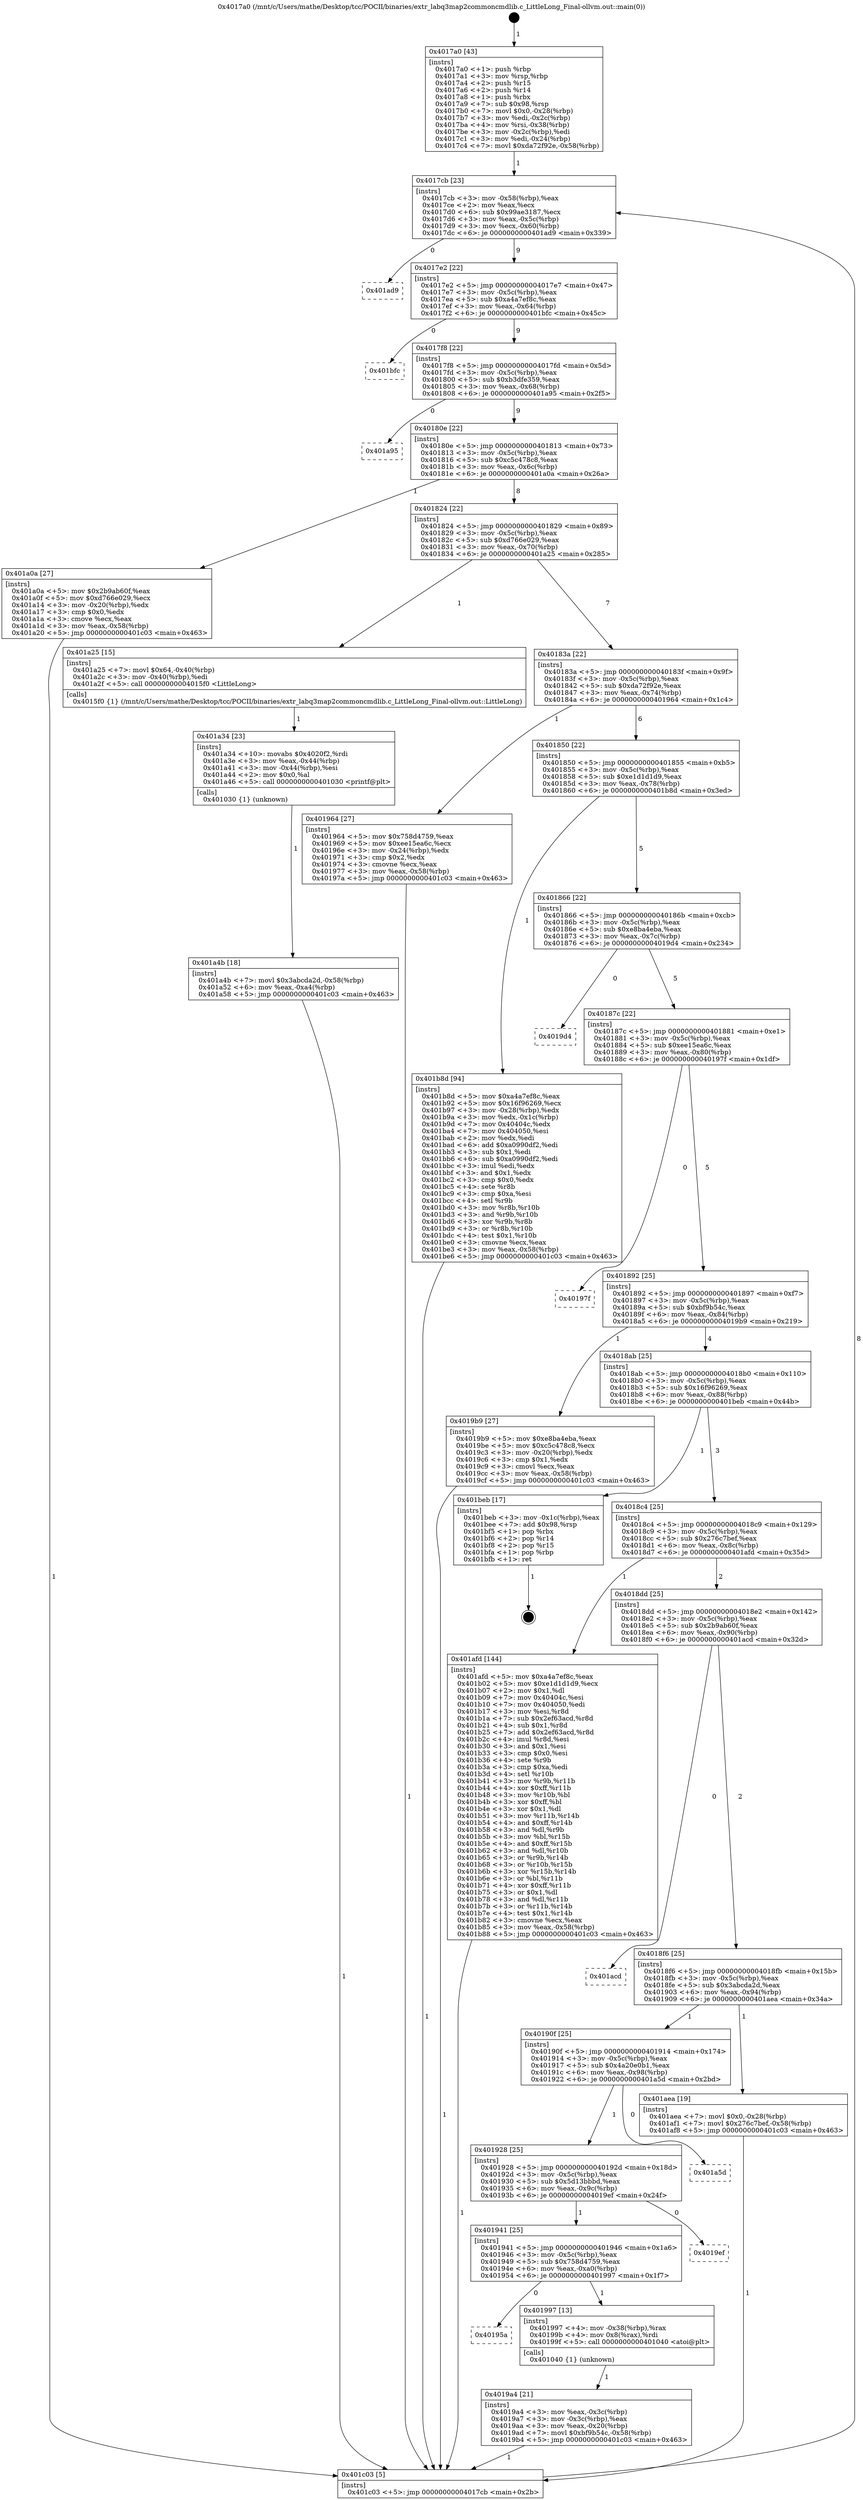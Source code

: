 digraph "0x4017a0" {
  label = "0x4017a0 (/mnt/c/Users/mathe/Desktop/tcc/POCII/binaries/extr_labq3map2commoncmdlib.c_LittleLong_Final-ollvm.out::main(0))"
  labelloc = "t"
  node[shape=record]

  Entry [label="",width=0.3,height=0.3,shape=circle,fillcolor=black,style=filled]
  "0x4017cb" [label="{
     0x4017cb [23]\l
     | [instrs]\l
     &nbsp;&nbsp;0x4017cb \<+3\>: mov -0x58(%rbp),%eax\l
     &nbsp;&nbsp;0x4017ce \<+2\>: mov %eax,%ecx\l
     &nbsp;&nbsp;0x4017d0 \<+6\>: sub $0x99ae3187,%ecx\l
     &nbsp;&nbsp;0x4017d6 \<+3\>: mov %eax,-0x5c(%rbp)\l
     &nbsp;&nbsp;0x4017d9 \<+3\>: mov %ecx,-0x60(%rbp)\l
     &nbsp;&nbsp;0x4017dc \<+6\>: je 0000000000401ad9 \<main+0x339\>\l
  }"]
  "0x401ad9" [label="{
     0x401ad9\l
  }", style=dashed]
  "0x4017e2" [label="{
     0x4017e2 [22]\l
     | [instrs]\l
     &nbsp;&nbsp;0x4017e2 \<+5\>: jmp 00000000004017e7 \<main+0x47\>\l
     &nbsp;&nbsp;0x4017e7 \<+3\>: mov -0x5c(%rbp),%eax\l
     &nbsp;&nbsp;0x4017ea \<+5\>: sub $0xa4a7ef8c,%eax\l
     &nbsp;&nbsp;0x4017ef \<+3\>: mov %eax,-0x64(%rbp)\l
     &nbsp;&nbsp;0x4017f2 \<+6\>: je 0000000000401bfc \<main+0x45c\>\l
  }"]
  Exit [label="",width=0.3,height=0.3,shape=circle,fillcolor=black,style=filled,peripheries=2]
  "0x401bfc" [label="{
     0x401bfc\l
  }", style=dashed]
  "0x4017f8" [label="{
     0x4017f8 [22]\l
     | [instrs]\l
     &nbsp;&nbsp;0x4017f8 \<+5\>: jmp 00000000004017fd \<main+0x5d\>\l
     &nbsp;&nbsp;0x4017fd \<+3\>: mov -0x5c(%rbp),%eax\l
     &nbsp;&nbsp;0x401800 \<+5\>: sub $0xb3dfe359,%eax\l
     &nbsp;&nbsp;0x401805 \<+3\>: mov %eax,-0x68(%rbp)\l
     &nbsp;&nbsp;0x401808 \<+6\>: je 0000000000401a95 \<main+0x2f5\>\l
  }"]
  "0x401a4b" [label="{
     0x401a4b [18]\l
     | [instrs]\l
     &nbsp;&nbsp;0x401a4b \<+7\>: movl $0x3abcda2d,-0x58(%rbp)\l
     &nbsp;&nbsp;0x401a52 \<+6\>: mov %eax,-0xa4(%rbp)\l
     &nbsp;&nbsp;0x401a58 \<+5\>: jmp 0000000000401c03 \<main+0x463\>\l
  }"]
  "0x401a95" [label="{
     0x401a95\l
  }", style=dashed]
  "0x40180e" [label="{
     0x40180e [22]\l
     | [instrs]\l
     &nbsp;&nbsp;0x40180e \<+5\>: jmp 0000000000401813 \<main+0x73\>\l
     &nbsp;&nbsp;0x401813 \<+3\>: mov -0x5c(%rbp),%eax\l
     &nbsp;&nbsp;0x401816 \<+5\>: sub $0xc5c478c8,%eax\l
     &nbsp;&nbsp;0x40181b \<+3\>: mov %eax,-0x6c(%rbp)\l
     &nbsp;&nbsp;0x40181e \<+6\>: je 0000000000401a0a \<main+0x26a\>\l
  }"]
  "0x401a34" [label="{
     0x401a34 [23]\l
     | [instrs]\l
     &nbsp;&nbsp;0x401a34 \<+10\>: movabs $0x4020f2,%rdi\l
     &nbsp;&nbsp;0x401a3e \<+3\>: mov %eax,-0x44(%rbp)\l
     &nbsp;&nbsp;0x401a41 \<+3\>: mov -0x44(%rbp),%esi\l
     &nbsp;&nbsp;0x401a44 \<+2\>: mov $0x0,%al\l
     &nbsp;&nbsp;0x401a46 \<+5\>: call 0000000000401030 \<printf@plt\>\l
     | [calls]\l
     &nbsp;&nbsp;0x401030 \{1\} (unknown)\l
  }"]
  "0x401a0a" [label="{
     0x401a0a [27]\l
     | [instrs]\l
     &nbsp;&nbsp;0x401a0a \<+5\>: mov $0x2b9ab60f,%eax\l
     &nbsp;&nbsp;0x401a0f \<+5\>: mov $0xd766e029,%ecx\l
     &nbsp;&nbsp;0x401a14 \<+3\>: mov -0x20(%rbp),%edx\l
     &nbsp;&nbsp;0x401a17 \<+3\>: cmp $0x0,%edx\l
     &nbsp;&nbsp;0x401a1a \<+3\>: cmove %ecx,%eax\l
     &nbsp;&nbsp;0x401a1d \<+3\>: mov %eax,-0x58(%rbp)\l
     &nbsp;&nbsp;0x401a20 \<+5\>: jmp 0000000000401c03 \<main+0x463\>\l
  }"]
  "0x401824" [label="{
     0x401824 [22]\l
     | [instrs]\l
     &nbsp;&nbsp;0x401824 \<+5\>: jmp 0000000000401829 \<main+0x89\>\l
     &nbsp;&nbsp;0x401829 \<+3\>: mov -0x5c(%rbp),%eax\l
     &nbsp;&nbsp;0x40182c \<+5\>: sub $0xd766e029,%eax\l
     &nbsp;&nbsp;0x401831 \<+3\>: mov %eax,-0x70(%rbp)\l
     &nbsp;&nbsp;0x401834 \<+6\>: je 0000000000401a25 \<main+0x285\>\l
  }"]
  "0x4019a4" [label="{
     0x4019a4 [21]\l
     | [instrs]\l
     &nbsp;&nbsp;0x4019a4 \<+3\>: mov %eax,-0x3c(%rbp)\l
     &nbsp;&nbsp;0x4019a7 \<+3\>: mov -0x3c(%rbp),%eax\l
     &nbsp;&nbsp;0x4019aa \<+3\>: mov %eax,-0x20(%rbp)\l
     &nbsp;&nbsp;0x4019ad \<+7\>: movl $0xbf9b54c,-0x58(%rbp)\l
     &nbsp;&nbsp;0x4019b4 \<+5\>: jmp 0000000000401c03 \<main+0x463\>\l
  }"]
  "0x401a25" [label="{
     0x401a25 [15]\l
     | [instrs]\l
     &nbsp;&nbsp;0x401a25 \<+7\>: movl $0x64,-0x40(%rbp)\l
     &nbsp;&nbsp;0x401a2c \<+3\>: mov -0x40(%rbp),%edi\l
     &nbsp;&nbsp;0x401a2f \<+5\>: call 00000000004015f0 \<LittleLong\>\l
     | [calls]\l
     &nbsp;&nbsp;0x4015f0 \{1\} (/mnt/c/Users/mathe/Desktop/tcc/POCII/binaries/extr_labq3map2commoncmdlib.c_LittleLong_Final-ollvm.out::LittleLong)\l
  }"]
  "0x40183a" [label="{
     0x40183a [22]\l
     | [instrs]\l
     &nbsp;&nbsp;0x40183a \<+5\>: jmp 000000000040183f \<main+0x9f\>\l
     &nbsp;&nbsp;0x40183f \<+3\>: mov -0x5c(%rbp),%eax\l
     &nbsp;&nbsp;0x401842 \<+5\>: sub $0xda72f92e,%eax\l
     &nbsp;&nbsp;0x401847 \<+3\>: mov %eax,-0x74(%rbp)\l
     &nbsp;&nbsp;0x40184a \<+6\>: je 0000000000401964 \<main+0x1c4\>\l
  }"]
  "0x40195a" [label="{
     0x40195a\l
  }", style=dashed]
  "0x401964" [label="{
     0x401964 [27]\l
     | [instrs]\l
     &nbsp;&nbsp;0x401964 \<+5\>: mov $0x758d4759,%eax\l
     &nbsp;&nbsp;0x401969 \<+5\>: mov $0xee15ea6c,%ecx\l
     &nbsp;&nbsp;0x40196e \<+3\>: mov -0x24(%rbp),%edx\l
     &nbsp;&nbsp;0x401971 \<+3\>: cmp $0x2,%edx\l
     &nbsp;&nbsp;0x401974 \<+3\>: cmovne %ecx,%eax\l
     &nbsp;&nbsp;0x401977 \<+3\>: mov %eax,-0x58(%rbp)\l
     &nbsp;&nbsp;0x40197a \<+5\>: jmp 0000000000401c03 \<main+0x463\>\l
  }"]
  "0x401850" [label="{
     0x401850 [22]\l
     | [instrs]\l
     &nbsp;&nbsp;0x401850 \<+5\>: jmp 0000000000401855 \<main+0xb5\>\l
     &nbsp;&nbsp;0x401855 \<+3\>: mov -0x5c(%rbp),%eax\l
     &nbsp;&nbsp;0x401858 \<+5\>: sub $0xe1d1d1d9,%eax\l
     &nbsp;&nbsp;0x40185d \<+3\>: mov %eax,-0x78(%rbp)\l
     &nbsp;&nbsp;0x401860 \<+6\>: je 0000000000401b8d \<main+0x3ed\>\l
  }"]
  "0x401c03" [label="{
     0x401c03 [5]\l
     | [instrs]\l
     &nbsp;&nbsp;0x401c03 \<+5\>: jmp 00000000004017cb \<main+0x2b\>\l
  }"]
  "0x4017a0" [label="{
     0x4017a0 [43]\l
     | [instrs]\l
     &nbsp;&nbsp;0x4017a0 \<+1\>: push %rbp\l
     &nbsp;&nbsp;0x4017a1 \<+3\>: mov %rsp,%rbp\l
     &nbsp;&nbsp;0x4017a4 \<+2\>: push %r15\l
     &nbsp;&nbsp;0x4017a6 \<+2\>: push %r14\l
     &nbsp;&nbsp;0x4017a8 \<+1\>: push %rbx\l
     &nbsp;&nbsp;0x4017a9 \<+7\>: sub $0x98,%rsp\l
     &nbsp;&nbsp;0x4017b0 \<+7\>: movl $0x0,-0x28(%rbp)\l
     &nbsp;&nbsp;0x4017b7 \<+3\>: mov %edi,-0x2c(%rbp)\l
     &nbsp;&nbsp;0x4017ba \<+4\>: mov %rsi,-0x38(%rbp)\l
     &nbsp;&nbsp;0x4017be \<+3\>: mov -0x2c(%rbp),%edi\l
     &nbsp;&nbsp;0x4017c1 \<+3\>: mov %edi,-0x24(%rbp)\l
     &nbsp;&nbsp;0x4017c4 \<+7\>: movl $0xda72f92e,-0x58(%rbp)\l
  }"]
  "0x401997" [label="{
     0x401997 [13]\l
     | [instrs]\l
     &nbsp;&nbsp;0x401997 \<+4\>: mov -0x38(%rbp),%rax\l
     &nbsp;&nbsp;0x40199b \<+4\>: mov 0x8(%rax),%rdi\l
     &nbsp;&nbsp;0x40199f \<+5\>: call 0000000000401040 \<atoi@plt\>\l
     | [calls]\l
     &nbsp;&nbsp;0x401040 \{1\} (unknown)\l
  }"]
  "0x401b8d" [label="{
     0x401b8d [94]\l
     | [instrs]\l
     &nbsp;&nbsp;0x401b8d \<+5\>: mov $0xa4a7ef8c,%eax\l
     &nbsp;&nbsp;0x401b92 \<+5\>: mov $0x16f96269,%ecx\l
     &nbsp;&nbsp;0x401b97 \<+3\>: mov -0x28(%rbp),%edx\l
     &nbsp;&nbsp;0x401b9a \<+3\>: mov %edx,-0x1c(%rbp)\l
     &nbsp;&nbsp;0x401b9d \<+7\>: mov 0x40404c,%edx\l
     &nbsp;&nbsp;0x401ba4 \<+7\>: mov 0x404050,%esi\l
     &nbsp;&nbsp;0x401bab \<+2\>: mov %edx,%edi\l
     &nbsp;&nbsp;0x401bad \<+6\>: add $0xa0990df2,%edi\l
     &nbsp;&nbsp;0x401bb3 \<+3\>: sub $0x1,%edi\l
     &nbsp;&nbsp;0x401bb6 \<+6\>: sub $0xa0990df2,%edi\l
     &nbsp;&nbsp;0x401bbc \<+3\>: imul %edi,%edx\l
     &nbsp;&nbsp;0x401bbf \<+3\>: and $0x1,%edx\l
     &nbsp;&nbsp;0x401bc2 \<+3\>: cmp $0x0,%edx\l
     &nbsp;&nbsp;0x401bc5 \<+4\>: sete %r8b\l
     &nbsp;&nbsp;0x401bc9 \<+3\>: cmp $0xa,%esi\l
     &nbsp;&nbsp;0x401bcc \<+4\>: setl %r9b\l
     &nbsp;&nbsp;0x401bd0 \<+3\>: mov %r8b,%r10b\l
     &nbsp;&nbsp;0x401bd3 \<+3\>: and %r9b,%r10b\l
     &nbsp;&nbsp;0x401bd6 \<+3\>: xor %r9b,%r8b\l
     &nbsp;&nbsp;0x401bd9 \<+3\>: or %r8b,%r10b\l
     &nbsp;&nbsp;0x401bdc \<+4\>: test $0x1,%r10b\l
     &nbsp;&nbsp;0x401be0 \<+3\>: cmovne %ecx,%eax\l
     &nbsp;&nbsp;0x401be3 \<+3\>: mov %eax,-0x58(%rbp)\l
     &nbsp;&nbsp;0x401be6 \<+5\>: jmp 0000000000401c03 \<main+0x463\>\l
  }"]
  "0x401866" [label="{
     0x401866 [22]\l
     | [instrs]\l
     &nbsp;&nbsp;0x401866 \<+5\>: jmp 000000000040186b \<main+0xcb\>\l
     &nbsp;&nbsp;0x40186b \<+3\>: mov -0x5c(%rbp),%eax\l
     &nbsp;&nbsp;0x40186e \<+5\>: sub $0xe8ba4eba,%eax\l
     &nbsp;&nbsp;0x401873 \<+3\>: mov %eax,-0x7c(%rbp)\l
     &nbsp;&nbsp;0x401876 \<+6\>: je 00000000004019d4 \<main+0x234\>\l
  }"]
  "0x401941" [label="{
     0x401941 [25]\l
     | [instrs]\l
     &nbsp;&nbsp;0x401941 \<+5\>: jmp 0000000000401946 \<main+0x1a6\>\l
     &nbsp;&nbsp;0x401946 \<+3\>: mov -0x5c(%rbp),%eax\l
     &nbsp;&nbsp;0x401949 \<+5\>: sub $0x758d4759,%eax\l
     &nbsp;&nbsp;0x40194e \<+6\>: mov %eax,-0xa0(%rbp)\l
     &nbsp;&nbsp;0x401954 \<+6\>: je 0000000000401997 \<main+0x1f7\>\l
  }"]
  "0x4019d4" [label="{
     0x4019d4\l
  }", style=dashed]
  "0x40187c" [label="{
     0x40187c [22]\l
     | [instrs]\l
     &nbsp;&nbsp;0x40187c \<+5\>: jmp 0000000000401881 \<main+0xe1\>\l
     &nbsp;&nbsp;0x401881 \<+3\>: mov -0x5c(%rbp),%eax\l
     &nbsp;&nbsp;0x401884 \<+5\>: sub $0xee15ea6c,%eax\l
     &nbsp;&nbsp;0x401889 \<+3\>: mov %eax,-0x80(%rbp)\l
     &nbsp;&nbsp;0x40188c \<+6\>: je 000000000040197f \<main+0x1df\>\l
  }"]
  "0x4019ef" [label="{
     0x4019ef\l
  }", style=dashed]
  "0x40197f" [label="{
     0x40197f\l
  }", style=dashed]
  "0x401892" [label="{
     0x401892 [25]\l
     | [instrs]\l
     &nbsp;&nbsp;0x401892 \<+5\>: jmp 0000000000401897 \<main+0xf7\>\l
     &nbsp;&nbsp;0x401897 \<+3\>: mov -0x5c(%rbp),%eax\l
     &nbsp;&nbsp;0x40189a \<+5\>: sub $0xbf9b54c,%eax\l
     &nbsp;&nbsp;0x40189f \<+6\>: mov %eax,-0x84(%rbp)\l
     &nbsp;&nbsp;0x4018a5 \<+6\>: je 00000000004019b9 \<main+0x219\>\l
  }"]
  "0x401928" [label="{
     0x401928 [25]\l
     | [instrs]\l
     &nbsp;&nbsp;0x401928 \<+5\>: jmp 000000000040192d \<main+0x18d\>\l
     &nbsp;&nbsp;0x40192d \<+3\>: mov -0x5c(%rbp),%eax\l
     &nbsp;&nbsp;0x401930 \<+5\>: sub $0x5d13bbbd,%eax\l
     &nbsp;&nbsp;0x401935 \<+6\>: mov %eax,-0x9c(%rbp)\l
     &nbsp;&nbsp;0x40193b \<+6\>: je 00000000004019ef \<main+0x24f\>\l
  }"]
  "0x4019b9" [label="{
     0x4019b9 [27]\l
     | [instrs]\l
     &nbsp;&nbsp;0x4019b9 \<+5\>: mov $0xe8ba4eba,%eax\l
     &nbsp;&nbsp;0x4019be \<+5\>: mov $0xc5c478c8,%ecx\l
     &nbsp;&nbsp;0x4019c3 \<+3\>: mov -0x20(%rbp),%edx\l
     &nbsp;&nbsp;0x4019c6 \<+3\>: cmp $0x1,%edx\l
     &nbsp;&nbsp;0x4019c9 \<+3\>: cmovl %ecx,%eax\l
     &nbsp;&nbsp;0x4019cc \<+3\>: mov %eax,-0x58(%rbp)\l
     &nbsp;&nbsp;0x4019cf \<+5\>: jmp 0000000000401c03 \<main+0x463\>\l
  }"]
  "0x4018ab" [label="{
     0x4018ab [25]\l
     | [instrs]\l
     &nbsp;&nbsp;0x4018ab \<+5\>: jmp 00000000004018b0 \<main+0x110\>\l
     &nbsp;&nbsp;0x4018b0 \<+3\>: mov -0x5c(%rbp),%eax\l
     &nbsp;&nbsp;0x4018b3 \<+5\>: sub $0x16f96269,%eax\l
     &nbsp;&nbsp;0x4018b8 \<+6\>: mov %eax,-0x88(%rbp)\l
     &nbsp;&nbsp;0x4018be \<+6\>: je 0000000000401beb \<main+0x44b\>\l
  }"]
  "0x401a5d" [label="{
     0x401a5d\l
  }", style=dashed]
  "0x401beb" [label="{
     0x401beb [17]\l
     | [instrs]\l
     &nbsp;&nbsp;0x401beb \<+3\>: mov -0x1c(%rbp),%eax\l
     &nbsp;&nbsp;0x401bee \<+7\>: add $0x98,%rsp\l
     &nbsp;&nbsp;0x401bf5 \<+1\>: pop %rbx\l
     &nbsp;&nbsp;0x401bf6 \<+2\>: pop %r14\l
     &nbsp;&nbsp;0x401bf8 \<+2\>: pop %r15\l
     &nbsp;&nbsp;0x401bfa \<+1\>: pop %rbp\l
     &nbsp;&nbsp;0x401bfb \<+1\>: ret\l
  }"]
  "0x4018c4" [label="{
     0x4018c4 [25]\l
     | [instrs]\l
     &nbsp;&nbsp;0x4018c4 \<+5\>: jmp 00000000004018c9 \<main+0x129\>\l
     &nbsp;&nbsp;0x4018c9 \<+3\>: mov -0x5c(%rbp),%eax\l
     &nbsp;&nbsp;0x4018cc \<+5\>: sub $0x276c7bef,%eax\l
     &nbsp;&nbsp;0x4018d1 \<+6\>: mov %eax,-0x8c(%rbp)\l
     &nbsp;&nbsp;0x4018d7 \<+6\>: je 0000000000401afd \<main+0x35d\>\l
  }"]
  "0x40190f" [label="{
     0x40190f [25]\l
     | [instrs]\l
     &nbsp;&nbsp;0x40190f \<+5\>: jmp 0000000000401914 \<main+0x174\>\l
     &nbsp;&nbsp;0x401914 \<+3\>: mov -0x5c(%rbp),%eax\l
     &nbsp;&nbsp;0x401917 \<+5\>: sub $0x4a20e0b1,%eax\l
     &nbsp;&nbsp;0x40191c \<+6\>: mov %eax,-0x98(%rbp)\l
     &nbsp;&nbsp;0x401922 \<+6\>: je 0000000000401a5d \<main+0x2bd\>\l
  }"]
  "0x401afd" [label="{
     0x401afd [144]\l
     | [instrs]\l
     &nbsp;&nbsp;0x401afd \<+5\>: mov $0xa4a7ef8c,%eax\l
     &nbsp;&nbsp;0x401b02 \<+5\>: mov $0xe1d1d1d9,%ecx\l
     &nbsp;&nbsp;0x401b07 \<+2\>: mov $0x1,%dl\l
     &nbsp;&nbsp;0x401b09 \<+7\>: mov 0x40404c,%esi\l
     &nbsp;&nbsp;0x401b10 \<+7\>: mov 0x404050,%edi\l
     &nbsp;&nbsp;0x401b17 \<+3\>: mov %esi,%r8d\l
     &nbsp;&nbsp;0x401b1a \<+7\>: sub $0x2ef63acd,%r8d\l
     &nbsp;&nbsp;0x401b21 \<+4\>: sub $0x1,%r8d\l
     &nbsp;&nbsp;0x401b25 \<+7\>: add $0x2ef63acd,%r8d\l
     &nbsp;&nbsp;0x401b2c \<+4\>: imul %r8d,%esi\l
     &nbsp;&nbsp;0x401b30 \<+3\>: and $0x1,%esi\l
     &nbsp;&nbsp;0x401b33 \<+3\>: cmp $0x0,%esi\l
     &nbsp;&nbsp;0x401b36 \<+4\>: sete %r9b\l
     &nbsp;&nbsp;0x401b3a \<+3\>: cmp $0xa,%edi\l
     &nbsp;&nbsp;0x401b3d \<+4\>: setl %r10b\l
     &nbsp;&nbsp;0x401b41 \<+3\>: mov %r9b,%r11b\l
     &nbsp;&nbsp;0x401b44 \<+4\>: xor $0xff,%r11b\l
     &nbsp;&nbsp;0x401b48 \<+3\>: mov %r10b,%bl\l
     &nbsp;&nbsp;0x401b4b \<+3\>: xor $0xff,%bl\l
     &nbsp;&nbsp;0x401b4e \<+3\>: xor $0x1,%dl\l
     &nbsp;&nbsp;0x401b51 \<+3\>: mov %r11b,%r14b\l
     &nbsp;&nbsp;0x401b54 \<+4\>: and $0xff,%r14b\l
     &nbsp;&nbsp;0x401b58 \<+3\>: and %dl,%r9b\l
     &nbsp;&nbsp;0x401b5b \<+3\>: mov %bl,%r15b\l
     &nbsp;&nbsp;0x401b5e \<+4\>: and $0xff,%r15b\l
     &nbsp;&nbsp;0x401b62 \<+3\>: and %dl,%r10b\l
     &nbsp;&nbsp;0x401b65 \<+3\>: or %r9b,%r14b\l
     &nbsp;&nbsp;0x401b68 \<+3\>: or %r10b,%r15b\l
     &nbsp;&nbsp;0x401b6b \<+3\>: xor %r15b,%r14b\l
     &nbsp;&nbsp;0x401b6e \<+3\>: or %bl,%r11b\l
     &nbsp;&nbsp;0x401b71 \<+4\>: xor $0xff,%r11b\l
     &nbsp;&nbsp;0x401b75 \<+3\>: or $0x1,%dl\l
     &nbsp;&nbsp;0x401b78 \<+3\>: and %dl,%r11b\l
     &nbsp;&nbsp;0x401b7b \<+3\>: or %r11b,%r14b\l
     &nbsp;&nbsp;0x401b7e \<+4\>: test $0x1,%r14b\l
     &nbsp;&nbsp;0x401b82 \<+3\>: cmovne %ecx,%eax\l
     &nbsp;&nbsp;0x401b85 \<+3\>: mov %eax,-0x58(%rbp)\l
     &nbsp;&nbsp;0x401b88 \<+5\>: jmp 0000000000401c03 \<main+0x463\>\l
  }"]
  "0x4018dd" [label="{
     0x4018dd [25]\l
     | [instrs]\l
     &nbsp;&nbsp;0x4018dd \<+5\>: jmp 00000000004018e2 \<main+0x142\>\l
     &nbsp;&nbsp;0x4018e2 \<+3\>: mov -0x5c(%rbp),%eax\l
     &nbsp;&nbsp;0x4018e5 \<+5\>: sub $0x2b9ab60f,%eax\l
     &nbsp;&nbsp;0x4018ea \<+6\>: mov %eax,-0x90(%rbp)\l
     &nbsp;&nbsp;0x4018f0 \<+6\>: je 0000000000401acd \<main+0x32d\>\l
  }"]
  "0x401aea" [label="{
     0x401aea [19]\l
     | [instrs]\l
     &nbsp;&nbsp;0x401aea \<+7\>: movl $0x0,-0x28(%rbp)\l
     &nbsp;&nbsp;0x401af1 \<+7\>: movl $0x276c7bef,-0x58(%rbp)\l
     &nbsp;&nbsp;0x401af8 \<+5\>: jmp 0000000000401c03 \<main+0x463\>\l
  }"]
  "0x401acd" [label="{
     0x401acd\l
  }", style=dashed]
  "0x4018f6" [label="{
     0x4018f6 [25]\l
     | [instrs]\l
     &nbsp;&nbsp;0x4018f6 \<+5\>: jmp 00000000004018fb \<main+0x15b\>\l
     &nbsp;&nbsp;0x4018fb \<+3\>: mov -0x5c(%rbp),%eax\l
     &nbsp;&nbsp;0x4018fe \<+5\>: sub $0x3abcda2d,%eax\l
     &nbsp;&nbsp;0x401903 \<+6\>: mov %eax,-0x94(%rbp)\l
     &nbsp;&nbsp;0x401909 \<+6\>: je 0000000000401aea \<main+0x34a\>\l
  }"]
  Entry -> "0x4017a0" [label=" 1"]
  "0x4017cb" -> "0x401ad9" [label=" 0"]
  "0x4017cb" -> "0x4017e2" [label=" 9"]
  "0x401beb" -> Exit [label=" 1"]
  "0x4017e2" -> "0x401bfc" [label=" 0"]
  "0x4017e2" -> "0x4017f8" [label=" 9"]
  "0x401b8d" -> "0x401c03" [label=" 1"]
  "0x4017f8" -> "0x401a95" [label=" 0"]
  "0x4017f8" -> "0x40180e" [label=" 9"]
  "0x401afd" -> "0x401c03" [label=" 1"]
  "0x40180e" -> "0x401a0a" [label=" 1"]
  "0x40180e" -> "0x401824" [label=" 8"]
  "0x401aea" -> "0x401c03" [label=" 1"]
  "0x401824" -> "0x401a25" [label=" 1"]
  "0x401824" -> "0x40183a" [label=" 7"]
  "0x401a4b" -> "0x401c03" [label=" 1"]
  "0x40183a" -> "0x401964" [label=" 1"]
  "0x40183a" -> "0x401850" [label=" 6"]
  "0x401964" -> "0x401c03" [label=" 1"]
  "0x4017a0" -> "0x4017cb" [label=" 1"]
  "0x401c03" -> "0x4017cb" [label=" 8"]
  "0x401a34" -> "0x401a4b" [label=" 1"]
  "0x401850" -> "0x401b8d" [label=" 1"]
  "0x401850" -> "0x401866" [label=" 5"]
  "0x401a25" -> "0x401a34" [label=" 1"]
  "0x401866" -> "0x4019d4" [label=" 0"]
  "0x401866" -> "0x40187c" [label=" 5"]
  "0x4019b9" -> "0x401c03" [label=" 1"]
  "0x40187c" -> "0x40197f" [label=" 0"]
  "0x40187c" -> "0x401892" [label=" 5"]
  "0x4019a4" -> "0x401c03" [label=" 1"]
  "0x401892" -> "0x4019b9" [label=" 1"]
  "0x401892" -> "0x4018ab" [label=" 4"]
  "0x401941" -> "0x40195a" [label=" 0"]
  "0x4018ab" -> "0x401beb" [label=" 1"]
  "0x4018ab" -> "0x4018c4" [label=" 3"]
  "0x401941" -> "0x401997" [label=" 1"]
  "0x4018c4" -> "0x401afd" [label=" 1"]
  "0x4018c4" -> "0x4018dd" [label=" 2"]
  "0x401928" -> "0x401941" [label=" 1"]
  "0x4018dd" -> "0x401acd" [label=" 0"]
  "0x4018dd" -> "0x4018f6" [label=" 2"]
  "0x401928" -> "0x4019ef" [label=" 0"]
  "0x4018f6" -> "0x401aea" [label=" 1"]
  "0x4018f6" -> "0x40190f" [label=" 1"]
  "0x401a0a" -> "0x401c03" [label=" 1"]
  "0x40190f" -> "0x401a5d" [label=" 0"]
  "0x40190f" -> "0x401928" [label=" 1"]
  "0x401997" -> "0x4019a4" [label=" 1"]
}
